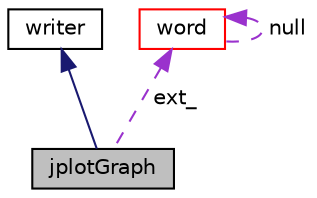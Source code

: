 digraph "jplotGraph"
{
  bgcolor="transparent";
  edge [fontname="Helvetica",fontsize="10",labelfontname="Helvetica",labelfontsize="10"];
  node [fontname="Helvetica",fontsize="10",shape=record];
  Node1 [label="jplotGraph",height=0.2,width=0.4,color="black", fillcolor="grey75", style="filled", fontcolor="black"];
  Node2 -> Node1 [dir="back",color="midnightblue",fontsize="10",style="solid",fontname="Helvetica"];
  Node2 [label="writer",height=0.2,width=0.4,color="black",URL="$a02862.html",tooltip="Abstract base class for a graph writer. "];
  Node3 -> Node1 [dir="back",color="darkorchid3",fontsize="10",style="dashed",label=" ext_" ,fontname="Helvetica"];
  Node3 [label="word",height=0.2,width=0.4,color="red",URL="$a02856.html",tooltip="A class for handling words, derived from string. "];
  Node3 -> Node3 [dir="back",color="darkorchid3",fontsize="10",style="dashed",label=" null" ,fontname="Helvetica"];
}
